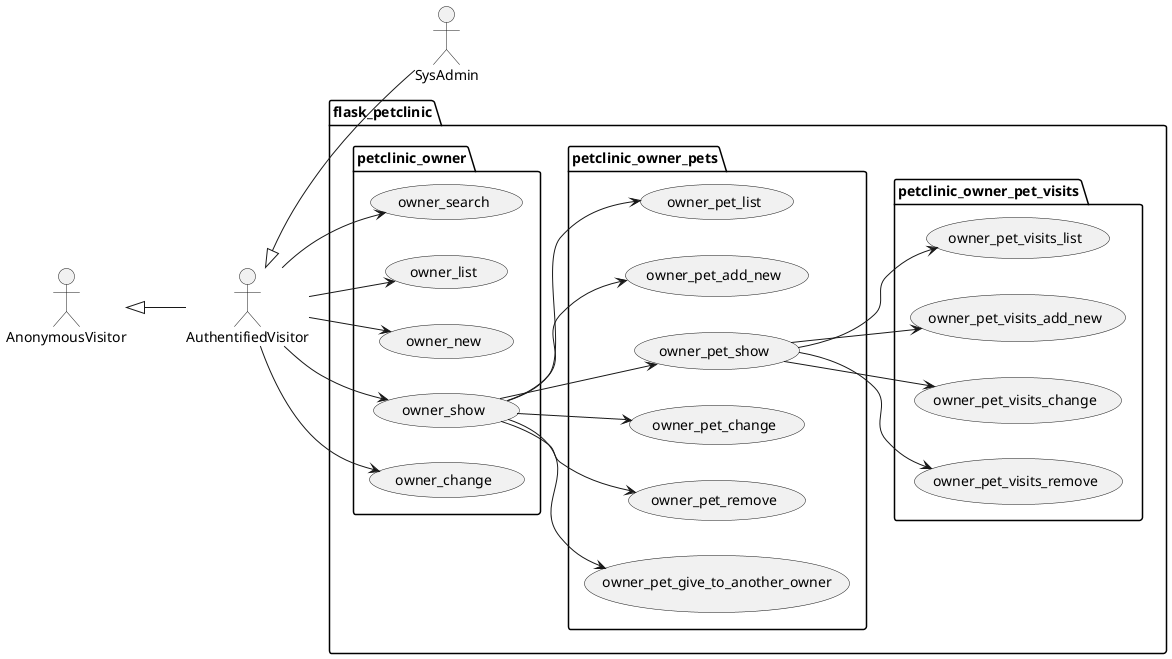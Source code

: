 @startuml
left to right direction

actor AnonymousVisitor as av
actor AuthentifiedVisitor as au
actor SysAdmin as sa

av <|-- au
au <|-- sa

package flask_petclinic {

    package petclinic_owner {

        usecase owner_search as uc6000
        usecase owner_list as uc6001
        usecase owner_new as uc6002
        usecase owner_show as uc6003
        usecase owner_change as uc6004

        au --> uc6000
        au --> uc6001
        au --> uc6002
        au --> uc6003
        au --> uc6004

    }

    package petclinic_owner_pets {

        usecase owner_pet_list as uc5010
        usecase owner_pet_add_new as uc5011
        usecase owner_pet_show as uc5012
        usecase owner_pet_change as uc5013
        usecase owner_pet_remove as uc5014
        usecase owner_pet_give_to_another_owner as uc5015

        uc6003 --> uc5010
        uc6003 --> uc5011
        uc6003 --> uc5012
        uc6003 --> uc5013
        uc6003 --> uc5014
        uc6003 --> uc5015
    }

    package petclinic_owner_pet_visits {

        usecase owner_pet_visits_list as uc7010
        usecase owner_pet_visits_add_new as uc7011
        usecase owner_pet_visits_change as uc7012
        usecase owner_pet_visits_remove as uc7013

        uc5012 --> uc7010
        uc5012 --> uc7011
        uc5012 --> uc7012
        uc5012 --> uc7013
    }

}
@enduml
